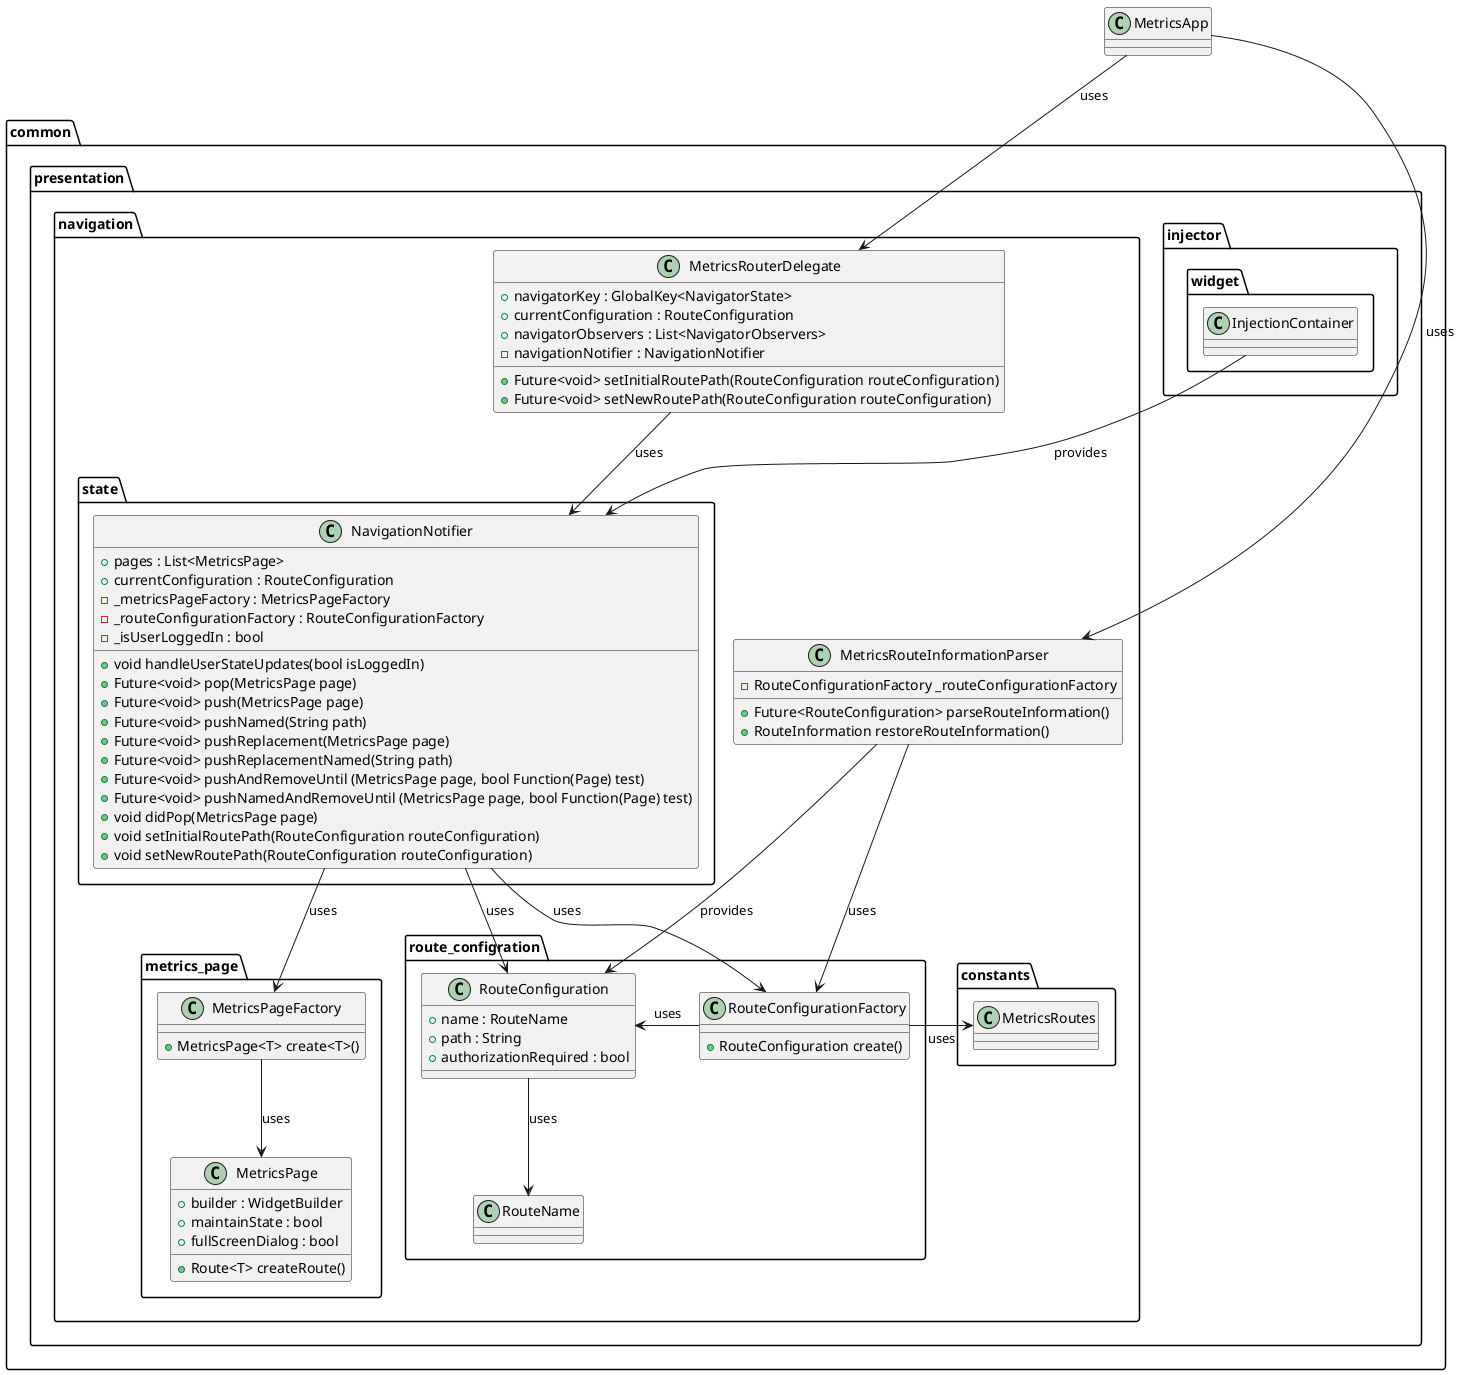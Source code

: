 @startuml navigation_class_diagram

class MetricsApp {}

package common.presentation {

    package injector.widget {
        class InjectionContainer {}
    }

    package navigation {

        package route_configration {
            class RouteName {
            }

            class RouteConfiguration {
                + name : RouteName
                + path : String
                + authorizationRequired : bool
            }

            class RouteConfigurationFactory {
                + RouteConfiguration create()
            }
        }
        class MetricsRouteInformationParser {
            - RouteConfigurationFactory _routeConfigurationFactory
            + Future<RouteConfiguration> parseRouteInformation()
            + RouteInformation restoreRouteInformation()
        }
        class MetricsRouterDelegate {
            + navigatorKey : GlobalKey<NavigatorState>
            + currentConfiguration : RouteConfiguration
            + navigatorObservers : List<NavigatorObservers>
            - navigationNotifier : NavigationNotifier
            + Future<void> setInitialRoutePath(RouteConfiguration routeConfiguration)
            + Future<void> setNewRoutePath(RouteConfiguration routeConfiguration)
        }

        package constants {
            class MetricsRoutes {}
        }

        package state {
            class NavigationNotifier {
                + pages : List<MetricsPage>
                + currentConfiguration : RouteConfiguration
                - _metricsPageFactory : MetricsPageFactory
                - _routeConfigurationFactory : RouteConfigurationFactory
                - _isUserLoggedIn : bool
                + void handleUserStateUpdates(bool isLoggedIn)
                + Future<void> pop(MetricsPage page)
                + Future<void> push(MetricsPage page)
                + Future<void> pushNamed(String path)
                + Future<void> pushReplacement(MetricsPage page)
                + Future<void> pushReplacementNamed(String path)
                + Future<void> pushAndRemoveUntil (MetricsPage page, bool Function(Page) test)
                + Future<void> pushNamedAndRemoveUntil (MetricsPage page, bool Function(Page) test)
                + void didPop(MetricsPage page)
                + void setInitialRoutePath(RouteConfiguration routeConfiguration)
                + void setNewRoutePath(RouteConfiguration routeConfiguration)
            }
        }


        package metrics_page {
            class MetricsPageFactory {
                + MetricsPage<T> create<T>()
            }

            class MetricsPage {
                + builder : WidgetBuilder
                + maintainState : bool
                + fullScreenDialog : bool
                + Route<T> createRoute()
            }
        }

    }
}

InjectionContainer --> NavigationNotifier : provides

MetricsApp --> MetricsRouteInformationParser :uses
MetricsApp --> MetricsRouterDelegate : uses

MetricsRouteInformationParser --> RouteConfiguration : provides
MetricsRouteInformationParser --> RouteConfigurationFactory : uses

RouteConfiguration --> RouteName : uses

RouteConfigurationFactory -> RouteConfiguration : uses
RouteConfigurationFactory -> MetricsRoutes : uses

MetricsRouterDelegate --> NavigationNotifier : uses

NavigationNotifier --> RouteConfigurationFactory : uses
NavigationNotifier --> RouteConfiguration : uses
NavigationNotifier --> MetricsPageFactory : uses

MetricsPageFactory --> MetricsPage : uses

@enduml

